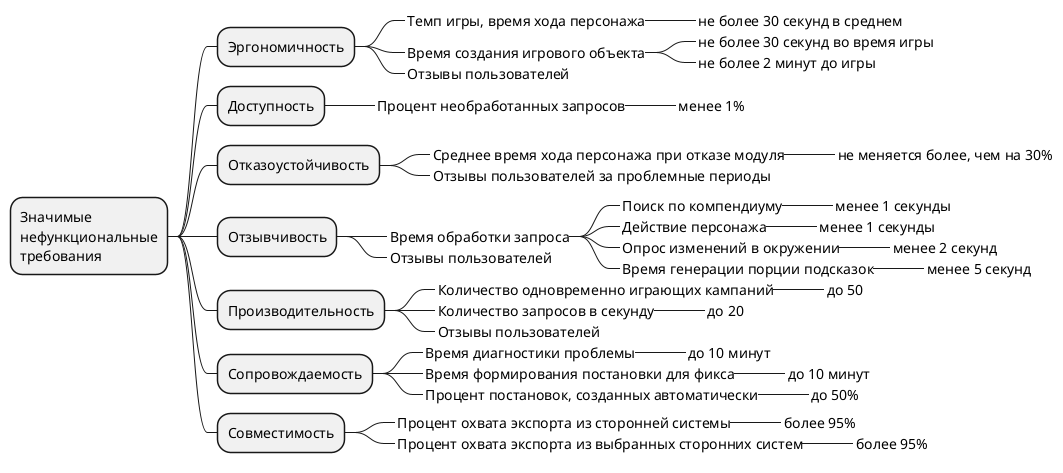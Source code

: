 @startmindmap
* Значимые\nнефункциональные\nтребования
** Эргономичность
***_ Темп игры, время хода персонажа
****_ не более 30 секунд в среднем
***_ Время создания игрового объекта
****_ не более 30 секунд во время игры
****_ не более 2 минут до игры
***_ Отзывы пользователей
** Доступность
***_ Процент необработанных запросов
****_ менее 1%
** Отказоустойчивость
***_ Среднее время хода персонажа при отказе модуля
****_ не меняется более, чем на 30%
***_ Отзывы пользователей за проблемные периоды
** Отзывчивость
***_ Время обработки запроса
****_ Поиск по компендиуму
*****_ менее 1 секунды
****_ Действие персонажа
*****_ менее 1 секунды
****_ Опрос изменений в окружении
*****_ менее 2 секунд
****_ Время генерации порции подсказок
*****_ менее 5 секунд
***_ Отзывы пользователей
** Производительность
***_ Количество одновременно играющих кампаний
****_ до 50
***_ Количество запросов в секунду
****_ до 20
***_ Отзывы пользователей
** Сопровождаемость
***_ Время диагностики проблемы
****_ до 10 минут
***_ Время формирования постановки для фикса
****_ до 10 минут
***_ Процент постановок, созданных автоматически
****_ до 50%
** Совместимость
***_ Процент охвата экспорта из сторонней системы
****_ более 95%
***_ Процент охвата экспорта из выбранных сторонних систем
****_ более 95%
@endmindmap
